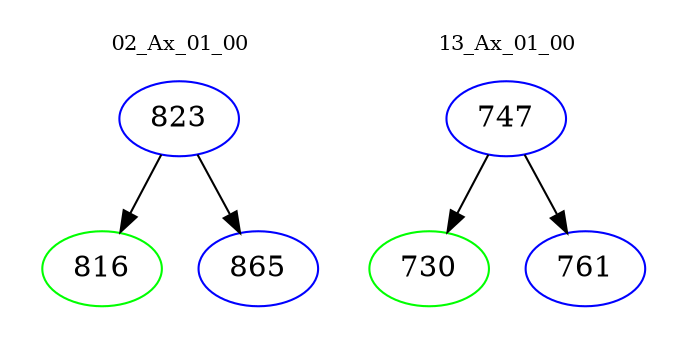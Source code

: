 digraph{
subgraph cluster_0 {
color = white
label = "02_Ax_01_00";
fontsize=10;
T0_823 [label="823", color="blue"]
T0_823 -> T0_816 [color="black"]
T0_816 [label="816", color="green"]
T0_823 -> T0_865 [color="black"]
T0_865 [label="865", color="blue"]
}
subgraph cluster_1 {
color = white
label = "13_Ax_01_00";
fontsize=10;
T1_747 [label="747", color="blue"]
T1_747 -> T1_730 [color="black"]
T1_730 [label="730", color="green"]
T1_747 -> T1_761 [color="black"]
T1_761 [label="761", color="blue"]
}
}
